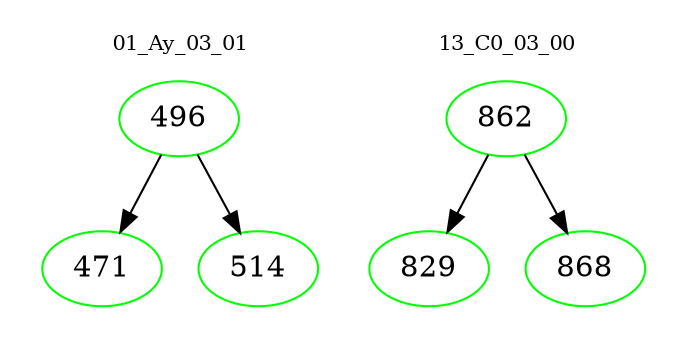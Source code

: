 digraph{
subgraph cluster_0 {
color = white
label = "01_Ay_03_01";
fontsize=10;
T0_496 [label="496", color="green"]
T0_496 -> T0_471 [color="black"]
T0_471 [label="471", color="green"]
T0_496 -> T0_514 [color="black"]
T0_514 [label="514", color="green"]
}
subgraph cluster_1 {
color = white
label = "13_C0_03_00";
fontsize=10;
T1_862 [label="862", color="green"]
T1_862 -> T1_829 [color="black"]
T1_829 [label="829", color="green"]
T1_862 -> T1_868 [color="black"]
T1_868 [label="868", color="green"]
}
}
